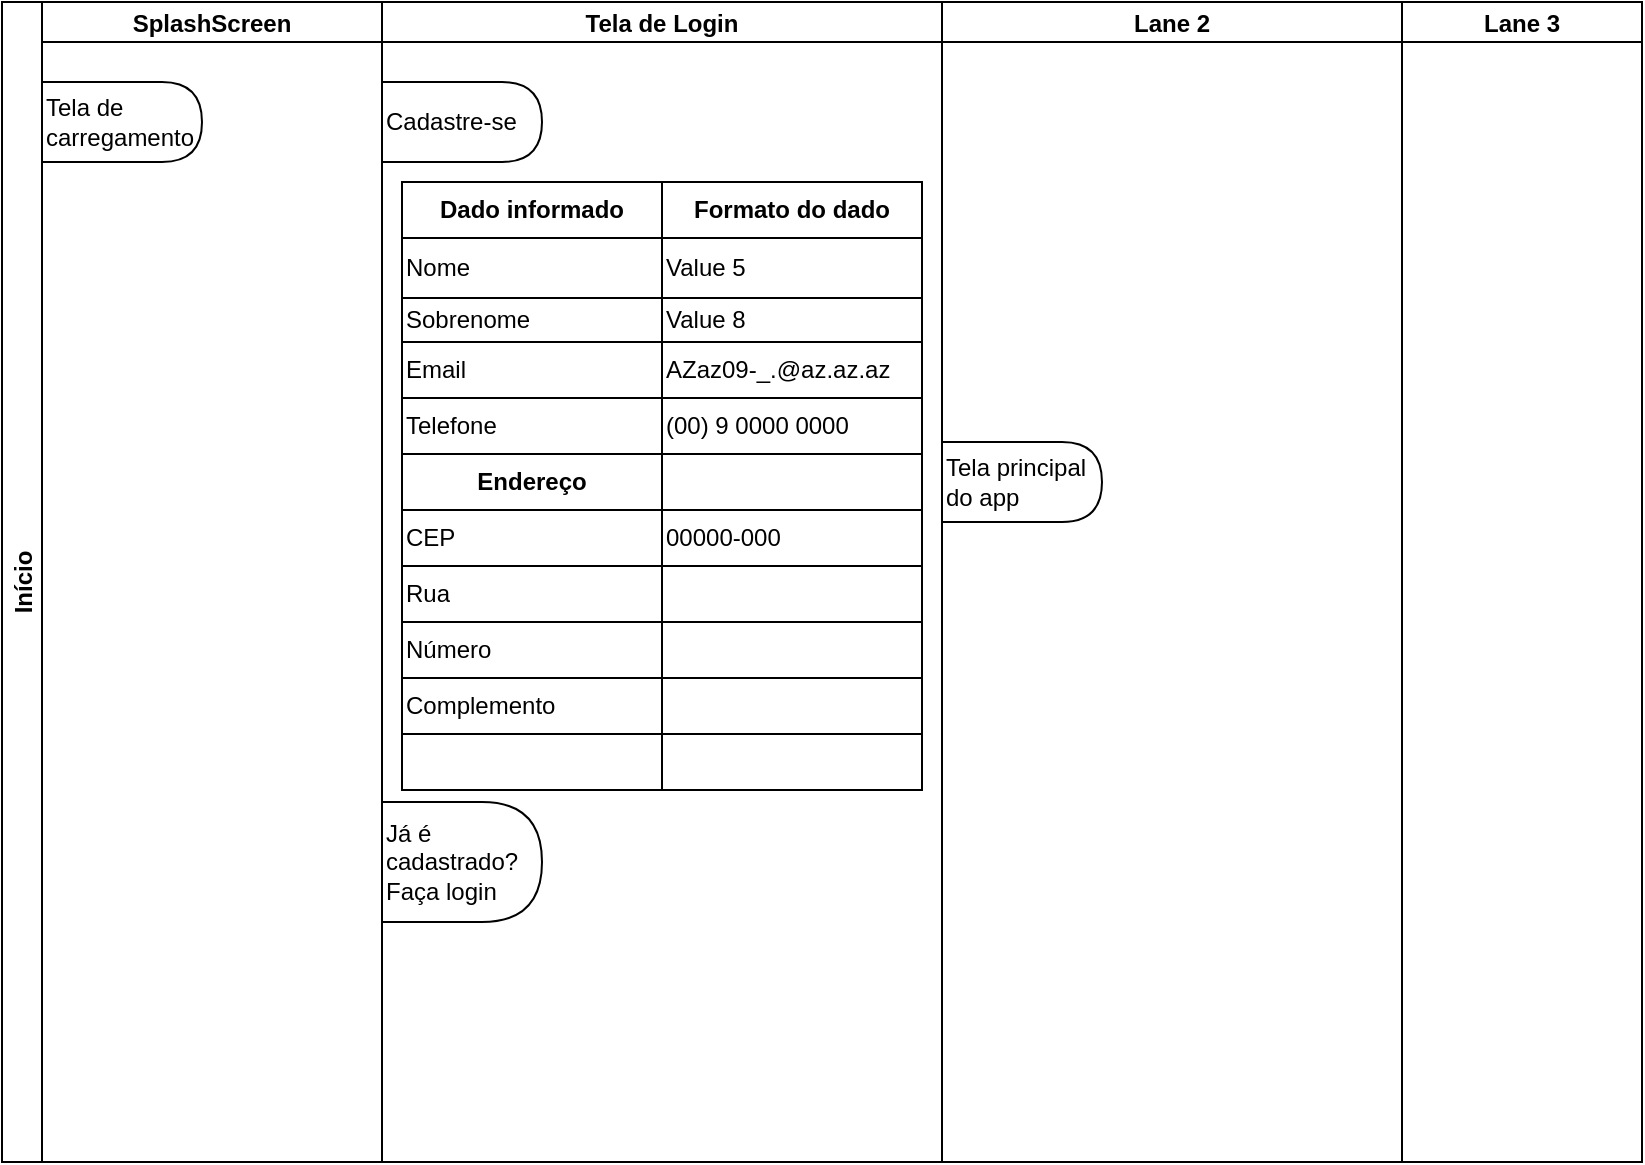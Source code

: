 <mxfile version="15.5.6" type="github">
  <diagram name="Cliente" id="0783ab3e-0a74-02c8-0abd-f7b4e66b4bec">
    <mxGraphModel dx="2158" dy="672" grid="1" gridSize="10" guides="1" tooltips="1" connect="1" arrows="1" fold="1" page="1" pageScale="1" pageWidth="1169" pageHeight="827" math="0" shadow="0">
      <root>
        <mxCell id="0" />
        <mxCell id="1" parent="0" />
        <mxCell id="LE1P0ZQWoaHicoNtDAZf-1" value="Início" style="swimlane;childLayout=stackLayout;resizeParent=1;resizeParentMax=0;startSize=20;horizontal=0;horizontalStack=1;rounded=0;sketch=0;fillColor=default;strokeColor=#000000;" vertex="1" parent="1">
          <mxGeometry x="-1120" y="40" width="820" height="580" as="geometry" />
        </mxCell>
        <mxCell id="LE1P0ZQWoaHicoNtDAZf-23" value="SplashScreen" style="swimlane;startSize=20;rounded=0;sketch=0;" vertex="1" parent="LE1P0ZQWoaHicoNtDAZf-1">
          <mxGeometry x="20" width="170" height="580" as="geometry" />
        </mxCell>
        <mxCell id="LE1P0ZQWoaHicoNtDAZf-25" value="Tela de carregamento" style="shape=delay;whiteSpace=wrap;html=1;rounded=0;sketch=0;align=left;" vertex="1" parent="LE1P0ZQWoaHicoNtDAZf-23">
          <mxGeometry y="40" width="80" height="40" as="geometry" />
        </mxCell>
        <mxCell id="LE1P0ZQWoaHicoNtDAZf-2" value="Tela de Login" style="swimlane;startSize=20;rounded=0;sketch=0;" vertex="1" parent="LE1P0ZQWoaHicoNtDAZf-1">
          <mxGeometry x="190" width="280" height="580" as="geometry" />
        </mxCell>
        <mxCell id="LE1P0ZQWoaHicoNtDAZf-27" value="Cadastre-se" style="shape=delay;whiteSpace=wrap;html=1;rounded=0;sketch=0;align=left;" vertex="1" parent="LE1P0ZQWoaHicoNtDAZf-2">
          <mxGeometry y="40" width="80" height="40" as="geometry" />
        </mxCell>
        <mxCell id="LE1P0ZQWoaHicoNtDAZf-28" value="Já é cadastrado? Faça login" style="shape=delay;whiteSpace=wrap;html=1;rounded=0;sketch=0;align=left;" vertex="1" parent="LE1P0ZQWoaHicoNtDAZf-2">
          <mxGeometry y="400" width="80" height="60" as="geometry" />
        </mxCell>
        <mxCell id="LE1P0ZQWoaHicoNtDAZf-86" value="" style="shape=table;html=1;whiteSpace=wrap;startSize=0;container=1;collapsible=0;childLayout=tableLayout;columnLines=1;rowLines=1;rounded=0;labelBackgroundColor=#FFFFFF;sketch=0;align=left;labelBorderColor=#000000;fixedRows=0;" vertex="1" parent="LE1P0ZQWoaHicoNtDAZf-2">
          <mxGeometry x="10" y="90" width="260" height="304" as="geometry" />
        </mxCell>
        <mxCell id="LE1P0ZQWoaHicoNtDAZf-87" value="" style="shape=partialRectangle;html=1;whiteSpace=wrap;collapsible=0;dropTarget=0;pointerEvents=0;fillColor=none;top=0;left=0;bottom=0;right=0;points=[[0,0.5],[1,0.5]];portConstraint=eastwest;rounded=0;labelBackgroundColor=#FFFFFF;sketch=0;fontColor=#000000;strokeColor=#000000;align=left;" vertex="1" parent="LE1P0ZQWoaHicoNtDAZf-86">
          <mxGeometry width="260" height="28" as="geometry" />
        </mxCell>
        <mxCell id="LE1P0ZQWoaHicoNtDAZf-88" value="Dado informado" style="shape=partialRectangle;html=1;whiteSpace=wrap;connectable=0;fillColor=none;top=0;left=0;bottom=0;right=0;overflow=hidden;pointerEvents=1;rounded=0;labelBackgroundColor=#FFFFFF;sketch=0;fontColor=#000000;strokeColor=#000000;align=center;fontStyle=1" vertex="1" parent="LE1P0ZQWoaHicoNtDAZf-87">
          <mxGeometry width="130" height="28" as="geometry">
            <mxRectangle width="130" height="28" as="alternateBounds" />
          </mxGeometry>
        </mxCell>
        <mxCell id="LE1P0ZQWoaHicoNtDAZf-89" value="Formato do dado&lt;span style=&quot;white-space: pre&quot;&gt;&lt;/span&gt;" style="shape=partialRectangle;html=1;whiteSpace=wrap;connectable=0;fillColor=none;top=0;left=0;bottom=0;right=0;overflow=hidden;pointerEvents=1;rounded=0;labelBackgroundColor=#FFFFFF;sketch=0;fontColor=#000000;strokeColor=#000000;align=center;fontStyle=1" vertex="1" parent="LE1P0ZQWoaHicoNtDAZf-87">
          <mxGeometry x="130" width="130" height="28" as="geometry">
            <mxRectangle width="130" height="28" as="alternateBounds" />
          </mxGeometry>
        </mxCell>
        <mxCell id="LE1P0ZQWoaHicoNtDAZf-91" value="" style="shape=partialRectangle;html=1;whiteSpace=wrap;collapsible=0;dropTarget=0;pointerEvents=0;fillColor=none;top=0;left=0;bottom=0;right=0;points=[[0,0.5],[1,0.5]];portConstraint=eastwest;rounded=0;labelBackgroundColor=#FFFFFF;sketch=0;fontColor=#000000;strokeColor=#000000;align=left;" vertex="1" parent="LE1P0ZQWoaHicoNtDAZf-86">
          <mxGeometry y="28" width="260" height="30" as="geometry" />
        </mxCell>
        <mxCell id="LE1P0ZQWoaHicoNtDAZf-92" value="Nome" style="shape=partialRectangle;html=1;whiteSpace=wrap;connectable=0;fillColor=none;top=0;left=0;bottom=0;right=0;overflow=hidden;pointerEvents=1;rounded=0;labelBackgroundColor=#FFFFFF;sketch=0;fontColor=#000000;strokeColor=#000000;align=left;" vertex="1" parent="LE1P0ZQWoaHicoNtDAZf-91">
          <mxGeometry width="130" height="30" as="geometry">
            <mxRectangle width="130" height="30" as="alternateBounds" />
          </mxGeometry>
        </mxCell>
        <mxCell id="LE1P0ZQWoaHicoNtDAZf-93" value="Value 5" style="shape=partialRectangle;html=1;whiteSpace=wrap;connectable=0;fillColor=none;top=0;left=0;bottom=0;right=0;overflow=hidden;pointerEvents=1;rounded=0;labelBackgroundColor=#FFFFFF;sketch=0;fontColor=#000000;strokeColor=#000000;align=left;" vertex="1" parent="LE1P0ZQWoaHicoNtDAZf-91">
          <mxGeometry x="130" width="130" height="30" as="geometry">
            <mxRectangle width="130" height="30" as="alternateBounds" />
          </mxGeometry>
        </mxCell>
        <mxCell id="LE1P0ZQWoaHicoNtDAZf-95" value="" style="shape=partialRectangle;html=1;whiteSpace=wrap;collapsible=0;dropTarget=0;pointerEvents=0;fillColor=none;top=0;left=0;bottom=0;right=0;points=[[0,0.5],[1,0.5]];portConstraint=eastwest;rounded=0;labelBackgroundColor=#FFFFFF;sketch=0;fontColor=#000000;strokeColor=#000000;align=left;" vertex="1" parent="LE1P0ZQWoaHicoNtDAZf-86">
          <mxGeometry y="58" width="260" height="22" as="geometry" />
        </mxCell>
        <mxCell id="LE1P0ZQWoaHicoNtDAZf-96" value="Sobrenome" style="shape=partialRectangle;html=1;whiteSpace=wrap;connectable=0;fillColor=none;top=0;left=0;bottom=0;right=0;overflow=hidden;pointerEvents=1;rounded=0;labelBackgroundColor=#FFFFFF;sketch=0;fontColor=#000000;strokeColor=#000000;align=left;" vertex="1" parent="LE1P0ZQWoaHicoNtDAZf-95">
          <mxGeometry width="130" height="22" as="geometry">
            <mxRectangle width="130" height="22" as="alternateBounds" />
          </mxGeometry>
        </mxCell>
        <mxCell id="LE1P0ZQWoaHicoNtDAZf-97" value="Value 8" style="shape=partialRectangle;html=1;whiteSpace=wrap;connectable=0;fillColor=none;top=0;left=0;bottom=0;right=0;overflow=hidden;pointerEvents=1;rounded=0;labelBackgroundColor=#FFFFFF;sketch=0;fontColor=#000000;strokeColor=#000000;align=left;" vertex="1" parent="LE1P0ZQWoaHicoNtDAZf-95">
          <mxGeometry x="130" width="130" height="22" as="geometry">
            <mxRectangle width="130" height="22" as="alternateBounds" />
          </mxGeometry>
        </mxCell>
        <mxCell id="LE1P0ZQWoaHicoNtDAZf-105" style="shape=partialRectangle;html=1;whiteSpace=wrap;collapsible=0;dropTarget=0;pointerEvents=0;fillColor=none;top=0;left=0;bottom=0;right=0;points=[[0,0.5],[1,0.5]];portConstraint=eastwest;rounded=0;labelBackgroundColor=#FFFFFF;sketch=0;fontColor=#000000;strokeColor=#000000;align=left;" vertex="1" parent="LE1P0ZQWoaHicoNtDAZf-86">
          <mxGeometry y="80" width="260" height="28" as="geometry" />
        </mxCell>
        <mxCell id="LE1P0ZQWoaHicoNtDAZf-106" value="Email" style="shape=partialRectangle;html=1;whiteSpace=wrap;connectable=0;fillColor=none;top=0;left=0;bottom=0;right=0;overflow=hidden;pointerEvents=1;rounded=0;labelBackgroundColor=#FFFFFF;sketch=0;fontColor=#000000;strokeColor=#000000;align=left;" vertex="1" parent="LE1P0ZQWoaHicoNtDAZf-105">
          <mxGeometry width="130" height="28" as="geometry">
            <mxRectangle width="130" height="28" as="alternateBounds" />
          </mxGeometry>
        </mxCell>
        <mxCell id="LE1P0ZQWoaHicoNtDAZf-107" value="AZaz09-_.@az.az.az" style="shape=partialRectangle;html=1;whiteSpace=wrap;connectable=0;fillColor=none;top=0;left=0;bottom=0;right=0;overflow=hidden;pointerEvents=1;rounded=0;labelBackgroundColor=#FFFFFF;sketch=0;fontColor=#000000;strokeColor=#000000;align=left;" vertex="1" parent="LE1P0ZQWoaHicoNtDAZf-105">
          <mxGeometry x="130" width="130" height="28" as="geometry">
            <mxRectangle width="130" height="28" as="alternateBounds" />
          </mxGeometry>
        </mxCell>
        <mxCell id="LE1P0ZQWoaHicoNtDAZf-102" style="shape=partialRectangle;html=1;whiteSpace=wrap;collapsible=0;dropTarget=0;pointerEvents=0;fillColor=none;top=0;left=0;bottom=0;right=0;points=[[0,0.5],[1,0.5]];portConstraint=eastwest;rounded=0;labelBackgroundColor=#FFFFFF;sketch=0;fontColor=#000000;strokeColor=#000000;align=left;" vertex="1" parent="LE1P0ZQWoaHicoNtDAZf-86">
          <mxGeometry y="108" width="260" height="28" as="geometry" />
        </mxCell>
        <mxCell id="LE1P0ZQWoaHicoNtDAZf-103" value="Telefone" style="shape=partialRectangle;html=1;whiteSpace=wrap;connectable=0;fillColor=none;top=0;left=0;bottom=0;right=0;overflow=hidden;pointerEvents=1;rounded=0;labelBackgroundColor=#FFFFFF;sketch=0;fontColor=#000000;strokeColor=#000000;align=left;" vertex="1" parent="LE1P0ZQWoaHicoNtDAZf-102">
          <mxGeometry width="130" height="28" as="geometry">
            <mxRectangle width="130" height="28" as="alternateBounds" />
          </mxGeometry>
        </mxCell>
        <mxCell id="LE1P0ZQWoaHicoNtDAZf-104" value="(00) 9 0000 0000" style="shape=partialRectangle;html=1;whiteSpace=wrap;connectable=0;fillColor=none;top=0;left=0;bottom=0;right=0;overflow=hidden;pointerEvents=1;rounded=0;labelBackgroundColor=#FFFFFF;sketch=0;fontColor=#000000;strokeColor=#000000;align=left;" vertex="1" parent="LE1P0ZQWoaHicoNtDAZf-102">
          <mxGeometry x="130" width="130" height="28" as="geometry">
            <mxRectangle width="130" height="28" as="alternateBounds" />
          </mxGeometry>
        </mxCell>
        <mxCell id="LE1P0ZQWoaHicoNtDAZf-99" style="shape=partialRectangle;html=1;whiteSpace=wrap;collapsible=0;dropTarget=0;pointerEvents=0;fillColor=none;top=0;left=0;bottom=0;right=0;points=[[0,0.5],[1,0.5]];portConstraint=eastwest;rounded=0;labelBackgroundColor=#FFFFFF;sketch=0;fontColor=#000000;strokeColor=#000000;align=left;" vertex="1" parent="LE1P0ZQWoaHicoNtDAZf-86">
          <mxGeometry y="136" width="260" height="28" as="geometry" />
        </mxCell>
        <mxCell id="LE1P0ZQWoaHicoNtDAZf-100" value="Endereço" style="shape=partialRectangle;html=1;whiteSpace=wrap;connectable=0;fillColor=none;top=0;left=0;bottom=0;right=0;overflow=hidden;pointerEvents=1;rounded=0;labelBackgroundColor=#FFFFFF;sketch=0;fontColor=#000000;strokeColor=#000000;align=center;labelBorderColor=none;fontStyle=1" vertex="1" parent="LE1P0ZQWoaHicoNtDAZf-99">
          <mxGeometry width="130" height="28" as="geometry">
            <mxRectangle width="130" height="28" as="alternateBounds" />
          </mxGeometry>
        </mxCell>
        <mxCell id="LE1P0ZQWoaHicoNtDAZf-101" style="shape=partialRectangle;html=1;whiteSpace=wrap;connectable=0;fillColor=none;top=0;left=0;bottom=0;right=0;overflow=hidden;pointerEvents=1;rounded=0;labelBackgroundColor=#FFFFFF;sketch=0;fontColor=#000000;strokeColor=#000000;align=left;" vertex="1" parent="LE1P0ZQWoaHicoNtDAZf-99">
          <mxGeometry x="130" width="130" height="28" as="geometry">
            <mxRectangle width="130" height="28" as="alternateBounds" />
          </mxGeometry>
        </mxCell>
        <mxCell id="LE1P0ZQWoaHicoNtDAZf-145" style="shape=partialRectangle;html=1;whiteSpace=wrap;collapsible=0;dropTarget=0;pointerEvents=0;fillColor=none;top=0;left=0;bottom=0;right=0;points=[[0,0.5],[1,0.5]];portConstraint=eastwest;rounded=0;labelBackgroundColor=#FFFFFF;sketch=0;fontColor=#000000;strokeColor=#000000;align=left;" vertex="1" parent="LE1P0ZQWoaHicoNtDAZf-86">
          <mxGeometry y="164" width="260" height="28" as="geometry" />
        </mxCell>
        <mxCell id="LE1P0ZQWoaHicoNtDAZf-146" value="CEP" style="shape=partialRectangle;html=1;whiteSpace=wrap;connectable=0;fillColor=none;top=0;left=0;bottom=0;right=0;overflow=hidden;pointerEvents=1;rounded=0;labelBackgroundColor=#FFFFFF;sketch=0;fontColor=#000000;strokeColor=#000000;align=left;labelBorderColor=none;fontStyle=0" vertex="1" parent="LE1P0ZQWoaHicoNtDAZf-145">
          <mxGeometry width="130" height="28" as="geometry">
            <mxRectangle width="130" height="28" as="alternateBounds" />
          </mxGeometry>
        </mxCell>
        <mxCell id="LE1P0ZQWoaHicoNtDAZf-147" value="00000-000" style="shape=partialRectangle;html=1;whiteSpace=wrap;connectable=0;fillColor=none;top=0;left=0;bottom=0;right=0;overflow=hidden;pointerEvents=1;rounded=0;labelBackgroundColor=#FFFFFF;sketch=0;fontColor=#000000;strokeColor=#000000;align=left;" vertex="1" parent="LE1P0ZQWoaHicoNtDAZf-145">
          <mxGeometry x="130" width="130" height="28" as="geometry">
            <mxRectangle width="130" height="28" as="alternateBounds" />
          </mxGeometry>
        </mxCell>
        <mxCell id="LE1P0ZQWoaHicoNtDAZf-142" style="shape=partialRectangle;html=1;whiteSpace=wrap;collapsible=0;dropTarget=0;pointerEvents=0;fillColor=none;top=0;left=0;bottom=0;right=0;points=[[0,0.5],[1,0.5]];portConstraint=eastwest;rounded=0;labelBackgroundColor=#FFFFFF;sketch=0;fontColor=#000000;strokeColor=#000000;align=left;" vertex="1" parent="LE1P0ZQWoaHicoNtDAZf-86">
          <mxGeometry y="192" width="260" height="28" as="geometry" />
        </mxCell>
        <mxCell id="LE1P0ZQWoaHicoNtDAZf-143" value="Rua" style="shape=partialRectangle;html=1;whiteSpace=wrap;connectable=0;fillColor=none;top=0;left=0;bottom=0;right=0;overflow=hidden;pointerEvents=1;rounded=0;labelBackgroundColor=#FFFFFF;sketch=0;fontColor=#000000;strokeColor=#000000;align=left;labelBorderColor=none;fontStyle=0" vertex="1" parent="LE1P0ZQWoaHicoNtDAZf-142">
          <mxGeometry width="130" height="28" as="geometry">
            <mxRectangle width="130" height="28" as="alternateBounds" />
          </mxGeometry>
        </mxCell>
        <mxCell id="LE1P0ZQWoaHicoNtDAZf-144" style="shape=partialRectangle;html=1;whiteSpace=wrap;connectable=0;fillColor=none;top=0;left=0;bottom=0;right=0;overflow=hidden;pointerEvents=1;rounded=0;labelBackgroundColor=#FFFFFF;sketch=0;fontColor=#000000;strokeColor=#000000;align=left;" vertex="1" parent="LE1P0ZQWoaHicoNtDAZf-142">
          <mxGeometry x="130" width="130" height="28" as="geometry">
            <mxRectangle width="130" height="28" as="alternateBounds" />
          </mxGeometry>
        </mxCell>
        <mxCell id="LE1P0ZQWoaHicoNtDAZf-139" style="shape=partialRectangle;html=1;whiteSpace=wrap;collapsible=0;dropTarget=0;pointerEvents=0;fillColor=none;top=0;left=0;bottom=0;right=0;points=[[0,0.5],[1,0.5]];portConstraint=eastwest;rounded=0;labelBackgroundColor=#FFFFFF;sketch=0;fontColor=#000000;strokeColor=#000000;align=left;" vertex="1" parent="LE1P0ZQWoaHicoNtDAZf-86">
          <mxGeometry y="220" width="260" height="28" as="geometry" />
        </mxCell>
        <mxCell id="LE1P0ZQWoaHicoNtDAZf-140" value="Número&lt;span style=&quot;white-space: pre&quot;&gt;&lt;/span&gt;&lt;span style=&quot;white-space: pre&quot;&gt;&lt;/span&gt;&lt;span style=&quot;white-space: pre&quot;&gt;&lt;/span&gt;" style="shape=partialRectangle;html=1;whiteSpace=wrap;connectable=0;fillColor=none;top=0;left=0;bottom=0;right=0;overflow=hidden;pointerEvents=1;rounded=0;labelBackgroundColor=#FFFFFF;sketch=0;fontColor=#000000;strokeColor=#000000;align=left;labelBorderColor=none;fontStyle=0" vertex="1" parent="LE1P0ZQWoaHicoNtDAZf-139">
          <mxGeometry width="130" height="28" as="geometry">
            <mxRectangle width="130" height="28" as="alternateBounds" />
          </mxGeometry>
        </mxCell>
        <mxCell id="LE1P0ZQWoaHicoNtDAZf-141" style="shape=partialRectangle;html=1;whiteSpace=wrap;connectable=0;fillColor=none;top=0;left=0;bottom=0;right=0;overflow=hidden;pointerEvents=1;rounded=0;labelBackgroundColor=#FFFFFF;sketch=0;fontColor=#000000;strokeColor=#000000;align=left;" vertex="1" parent="LE1P0ZQWoaHicoNtDAZf-139">
          <mxGeometry x="130" width="130" height="28" as="geometry">
            <mxRectangle width="130" height="28" as="alternateBounds" />
          </mxGeometry>
        </mxCell>
        <mxCell id="LE1P0ZQWoaHicoNtDAZf-136" style="shape=partialRectangle;html=1;whiteSpace=wrap;collapsible=0;dropTarget=0;pointerEvents=0;fillColor=none;top=0;left=0;bottom=0;right=0;points=[[0,0.5],[1,0.5]];portConstraint=eastwest;rounded=0;labelBackgroundColor=#FFFFFF;sketch=0;fontColor=#000000;strokeColor=#000000;align=left;" vertex="1" parent="LE1P0ZQWoaHicoNtDAZf-86">
          <mxGeometry y="248" width="260" height="28" as="geometry" />
        </mxCell>
        <mxCell id="LE1P0ZQWoaHicoNtDAZf-137" value="Complemento" style="shape=partialRectangle;html=1;whiteSpace=wrap;connectable=0;fillColor=none;top=0;left=0;bottom=0;right=0;overflow=hidden;pointerEvents=1;rounded=0;labelBackgroundColor=#FFFFFF;sketch=0;fontColor=#000000;strokeColor=#000000;align=left;labelBorderColor=none;fontStyle=0" vertex="1" parent="LE1P0ZQWoaHicoNtDAZf-136">
          <mxGeometry width="130" height="28" as="geometry">
            <mxRectangle width="130" height="28" as="alternateBounds" />
          </mxGeometry>
        </mxCell>
        <mxCell id="LE1P0ZQWoaHicoNtDAZf-138" style="shape=partialRectangle;html=1;whiteSpace=wrap;connectable=0;fillColor=none;top=0;left=0;bottom=0;right=0;overflow=hidden;pointerEvents=1;rounded=0;labelBackgroundColor=#FFFFFF;sketch=0;fontColor=#000000;strokeColor=#000000;align=left;" vertex="1" parent="LE1P0ZQWoaHicoNtDAZf-136">
          <mxGeometry x="130" width="130" height="28" as="geometry">
            <mxRectangle width="130" height="28" as="alternateBounds" />
          </mxGeometry>
        </mxCell>
        <mxCell id="LE1P0ZQWoaHicoNtDAZf-148" style="shape=partialRectangle;html=1;whiteSpace=wrap;collapsible=0;dropTarget=0;pointerEvents=0;fillColor=none;top=0;left=0;bottom=0;right=0;points=[[0,0.5],[1,0.5]];portConstraint=eastwest;rounded=0;labelBackgroundColor=#FFFFFF;sketch=0;fontColor=#000000;strokeColor=#000000;align=left;" vertex="1" parent="LE1P0ZQWoaHicoNtDAZf-86">
          <mxGeometry y="276" width="260" height="28" as="geometry" />
        </mxCell>
        <mxCell id="LE1P0ZQWoaHicoNtDAZf-149" style="shape=partialRectangle;html=1;whiteSpace=wrap;connectable=0;fillColor=none;top=0;left=0;bottom=0;right=0;overflow=hidden;pointerEvents=1;rounded=0;labelBackgroundColor=#FFFFFF;sketch=0;fontColor=#000000;strokeColor=#000000;align=left;labelBorderColor=none;fontStyle=0" vertex="1" parent="LE1P0ZQWoaHicoNtDAZf-148">
          <mxGeometry width="130" height="28" as="geometry">
            <mxRectangle width="130" height="28" as="alternateBounds" />
          </mxGeometry>
        </mxCell>
        <mxCell id="LE1P0ZQWoaHicoNtDAZf-150" style="shape=partialRectangle;html=1;whiteSpace=wrap;connectable=0;fillColor=none;top=0;left=0;bottom=0;right=0;overflow=hidden;pointerEvents=1;rounded=0;labelBackgroundColor=#FFFFFF;sketch=0;fontColor=#000000;strokeColor=#000000;align=left;" vertex="1" parent="LE1P0ZQWoaHicoNtDAZf-148">
          <mxGeometry x="130" width="130" height="28" as="geometry">
            <mxRectangle width="130" height="28" as="alternateBounds" />
          </mxGeometry>
        </mxCell>
        <mxCell id="LE1P0ZQWoaHicoNtDAZf-3" value="Lane 2" style="swimlane;startSize=20;rounded=0;sketch=0;" vertex="1" parent="LE1P0ZQWoaHicoNtDAZf-1">
          <mxGeometry x="470" width="230" height="580" as="geometry" />
        </mxCell>
        <mxCell id="LE1P0ZQWoaHicoNtDAZf-26" value="Tela principal do app" style="shape=delay;whiteSpace=wrap;html=1;rounded=0;sketch=0;align=left;" vertex="1" parent="LE1P0ZQWoaHicoNtDAZf-3">
          <mxGeometry y="220" width="80" height="40" as="geometry" />
        </mxCell>
        <mxCell id="LE1P0ZQWoaHicoNtDAZf-4" value="Lane 3" style="swimlane;startSize=20;rounded=0;sketch=0;" vertex="1" parent="LE1P0ZQWoaHicoNtDAZf-1">
          <mxGeometry x="700" width="120" height="580" as="geometry" />
        </mxCell>
      </root>
    </mxGraphModel>
  </diagram>
</mxfile>
